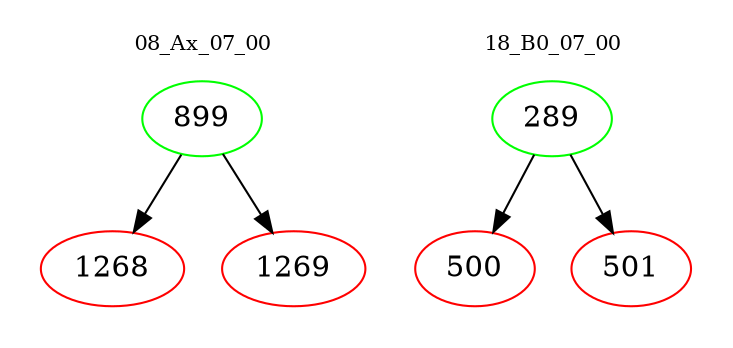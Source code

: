 digraph{
subgraph cluster_0 {
color = white
label = "08_Ax_07_00";
fontsize=10;
T0_899 [label="899", color="green"]
T0_899 -> T0_1268 [color="black"]
T0_1268 [label="1268", color="red"]
T0_899 -> T0_1269 [color="black"]
T0_1269 [label="1269", color="red"]
}
subgraph cluster_1 {
color = white
label = "18_B0_07_00";
fontsize=10;
T1_289 [label="289", color="green"]
T1_289 -> T1_500 [color="black"]
T1_500 [label="500", color="red"]
T1_289 -> T1_501 [color="black"]
T1_501 [label="501", color="red"]
}
}

